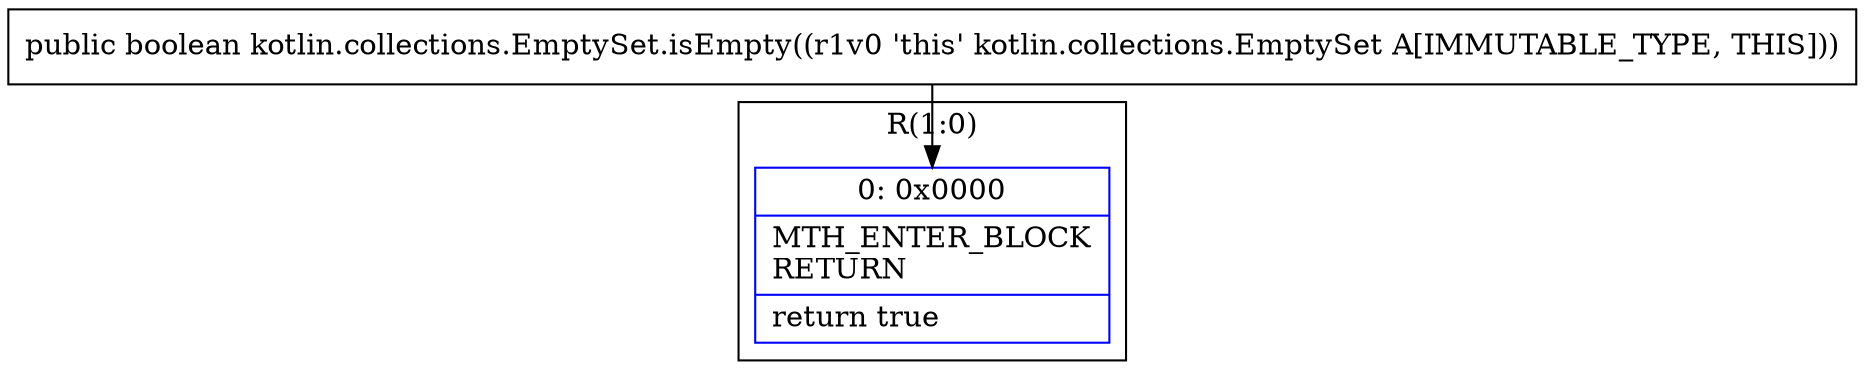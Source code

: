 digraph "CFG forkotlin.collections.EmptySet.isEmpty()Z" {
subgraph cluster_Region_619746951 {
label = "R(1:0)";
node [shape=record,color=blue];
Node_0 [shape=record,label="{0\:\ 0x0000|MTH_ENTER_BLOCK\lRETURN\l|return true\l}"];
}
MethodNode[shape=record,label="{public boolean kotlin.collections.EmptySet.isEmpty((r1v0 'this' kotlin.collections.EmptySet A[IMMUTABLE_TYPE, THIS])) }"];
MethodNode -> Node_0;
}


